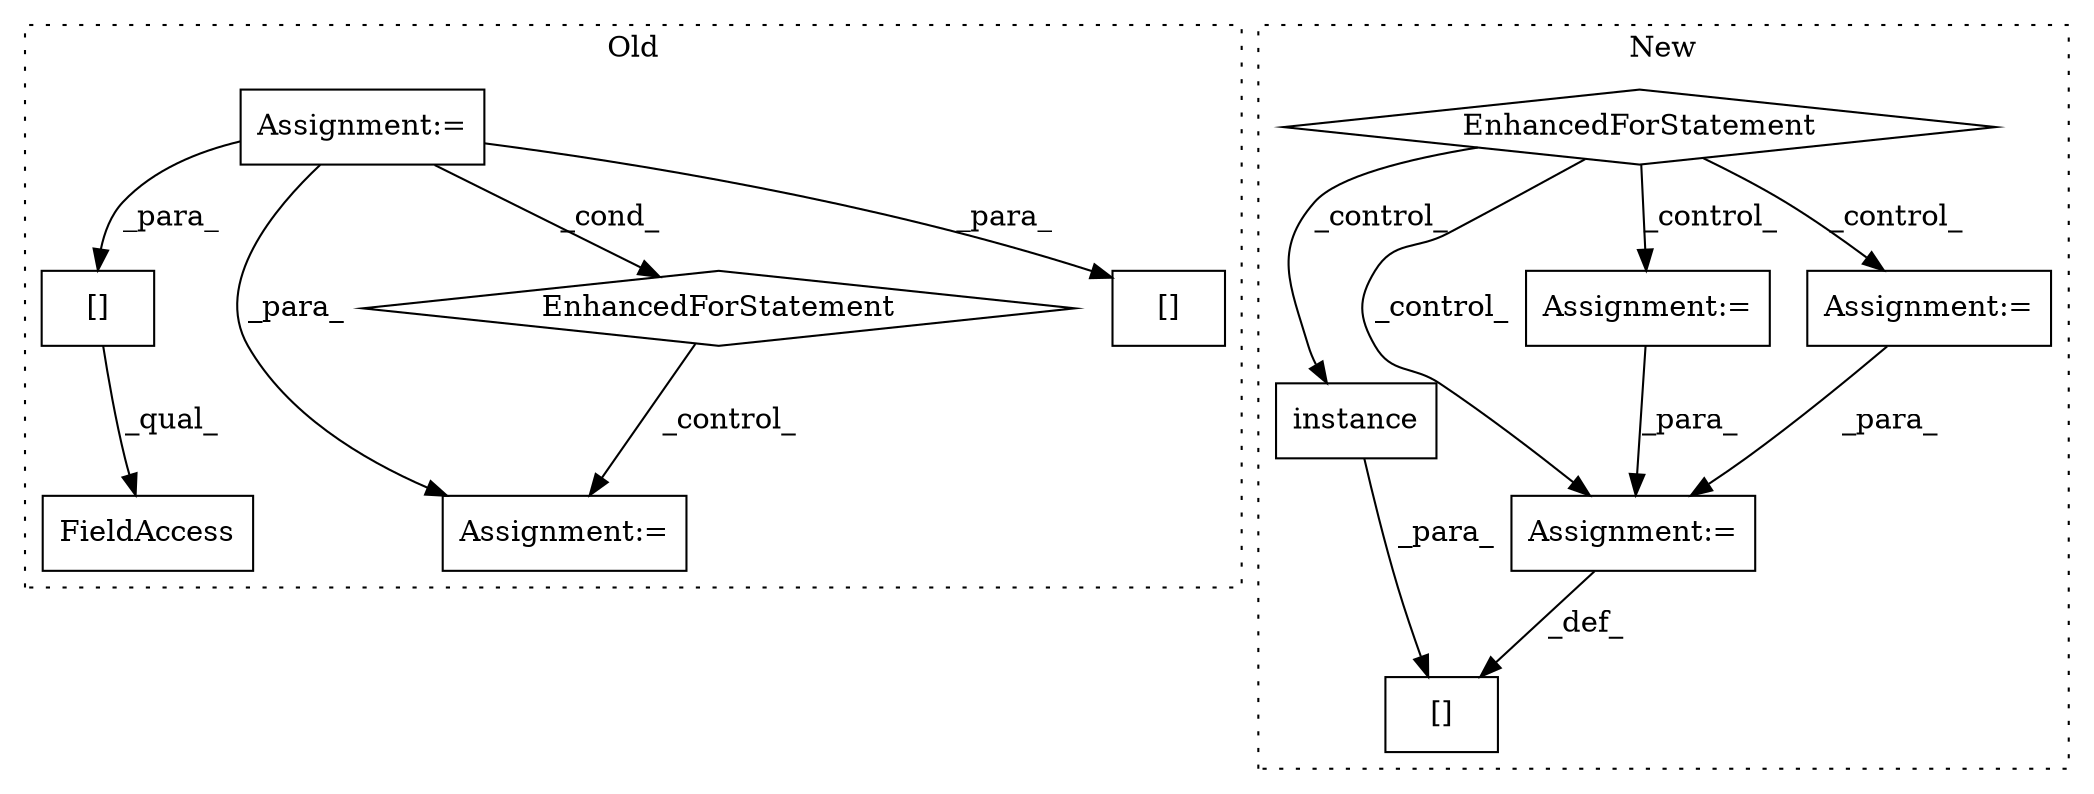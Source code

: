 digraph G {
subgraph cluster0 {
1 [label="[]" a="2" s="2575,2611" l="27,1" shape="box"];
3 [label="FieldAccess" a="22" s="2575" l="44" shape="box"];
5 [label="Assignment:=" a="7" s="2324,2408" l="53,2" shape="box"];
6 [label="Assignment:=" a="7" s="2642" l="1" shape="box"];
7 [label="EnhancedForStatement" a="70" s="2324,2408" l="53,2" shape="diamond"];
8 [label="[]" a="2" s="2459,2484" l="16,1" shape="box"];
label = "Old";
style="dotted";
}
subgraph cluster1 {
2 [label="instance" a="32" s="3687" l="10" shape="box"];
4 [label="[]" a="2" s="3677,3697" l="4,1" shape="box"];
9 [label="EnhancedForStatement" a="70" s="2563,2651" l="53,2" shape="diamond"];
10 [label="Assignment:=" a="7" s="3698" l="1" shape="box"];
11 [label="Assignment:=" a="7" s="3010" l="1" shape="box"];
12 [label="Assignment:=" a="7" s="3045" l="1" shape="box"];
label = "New";
style="dotted";
}
1 -> 3 [label="_qual_"];
2 -> 4 [label="_para_"];
5 -> 1 [label="_para_"];
5 -> 8 [label="_para_"];
5 -> 6 [label="_para_"];
5 -> 7 [label="_cond_"];
7 -> 6 [label="_control_"];
9 -> 11 [label="_control_"];
9 -> 10 [label="_control_"];
9 -> 12 [label="_control_"];
9 -> 2 [label="_control_"];
10 -> 4 [label="_def_"];
11 -> 10 [label="_para_"];
12 -> 10 [label="_para_"];
}